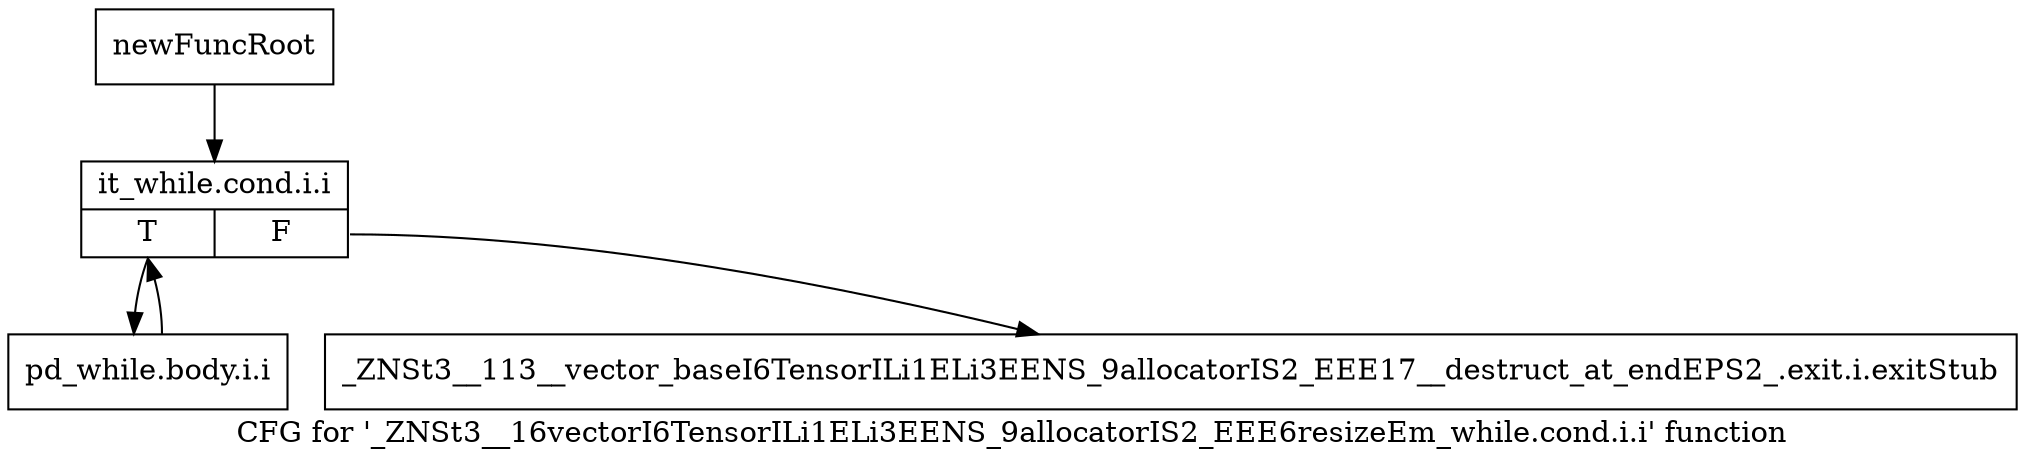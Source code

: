 digraph "CFG for '_ZNSt3__16vectorI6TensorILi1ELi3EENS_9allocatorIS2_EEE6resizeEm_while.cond.i.i' function" {
	label="CFG for '_ZNSt3__16vectorI6TensorILi1ELi3EENS_9allocatorIS2_EEE6resizeEm_while.cond.i.i' function";

	Node0x902e200 [shape=record,label="{newFuncRoot}"];
	Node0x902e200 -> Node0x902e2a0;
	Node0x902e250 [shape=record,label="{_ZNSt3__113__vector_baseI6TensorILi1ELi3EENS_9allocatorIS2_EEE17__destruct_at_endEPS2_.exit.i.exitStub}"];
	Node0x902e2a0 [shape=record,label="{it_while.cond.i.i|{<s0>T|<s1>F}}"];
	Node0x902e2a0:s0 -> Node0x902e2f0;
	Node0x902e2a0:s1 -> Node0x902e250;
	Node0x902e2f0 [shape=record,label="{pd_while.body.i.i}"];
	Node0x902e2f0 -> Node0x902e2a0;
}

